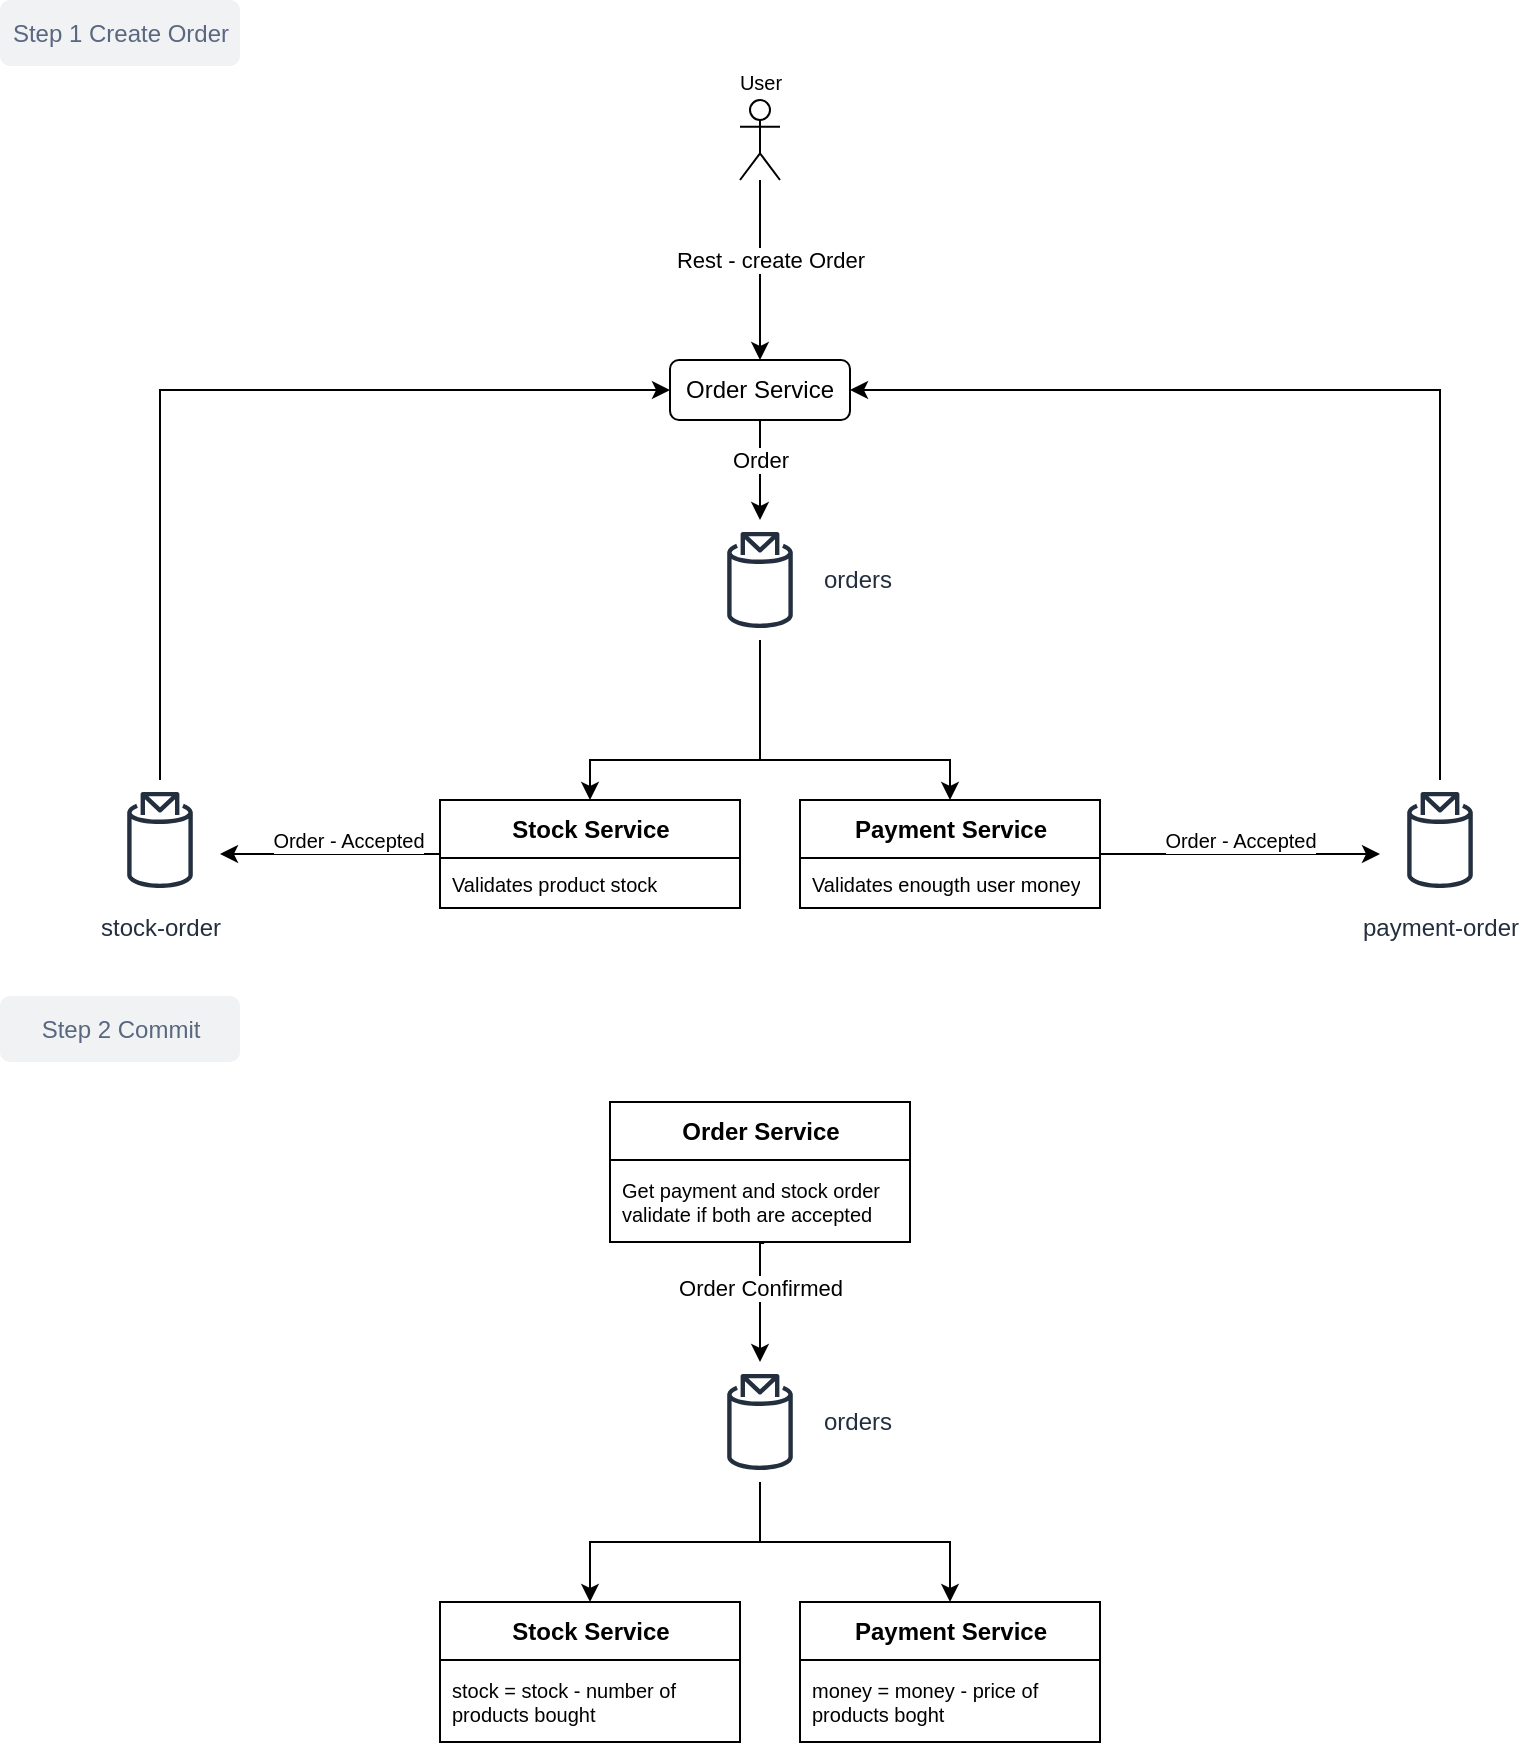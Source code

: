 <mxfile version="16.5.1" type="device"><diagram id="T5eCG_4Z8_t7s0yLGitH" name="Page-1"><mxGraphModel dx="2014" dy="905" grid="0" gridSize="10" guides="1" tooltips="1" connect="1" arrows="1" fold="1" page="1" pageScale="1" pageWidth="810" pageHeight="500" math="0" shadow="0"><root><mxCell id="0"/><mxCell id="1" parent="0"/><mxCell id="01iHxWdmYt7jljt8NstP-11" value="Order" style="edgeStyle=orthogonalEdgeStyle;rounded=0;orthogonalLoop=1;jettySize=auto;html=1;" parent="1" source="01iHxWdmYt7jljt8NstP-1" target="01iHxWdmYt7jljt8NstP-6" edge="1"><mxGeometry x="-0.2" relative="1" as="geometry"><Array as="points"><mxPoint x="380" y="292"/></Array><mxPoint as="offset"/></mxGeometry></mxCell><mxCell id="01iHxWdmYt7jljt8NstP-1" value="Order Service" style="rounded=1;whiteSpace=wrap;html=1;" parent="1" vertex="1"><mxGeometry x="335" y="182" width="90" height="30" as="geometry"/></mxCell><mxCell id="01iHxWdmYt7jljt8NstP-12" style="edgeStyle=orthogonalEdgeStyle;rounded=0;orthogonalLoop=1;jettySize=auto;html=1;entryX=0.5;entryY=0;entryDx=0;entryDy=0;" parent="1" target="01iHxWdmYt7jljt8NstP-22" edge="1"><mxGeometry relative="1" as="geometry"><mxPoint x="380" y="332" as="sourcePoint"/><mxPoint x="480.0" y="197" as="targetPoint"/><Array as="points"><mxPoint x="380" y="382"/><mxPoint x="475" y="382"/></Array></mxGeometry></mxCell><mxCell id="01iHxWdmYt7jljt8NstP-13" style="edgeStyle=orthogonalEdgeStyle;rounded=0;orthogonalLoop=1;jettySize=auto;html=1;entryX=0.5;entryY=0;entryDx=0;entryDy=0;" parent="1" source="01iHxWdmYt7jljt8NstP-6" edge="1"><mxGeometry relative="1" as="geometry"><mxPoint x="295.0" y="402" as="targetPoint"/><Array as="points"><mxPoint x="380" y="382"/><mxPoint x="295" y="382"/></Array></mxGeometry></mxCell><mxCell id="01iHxWdmYt7jljt8NstP-6" value="orders" style="sketch=0;outlineConnect=0;fontColor=#232F3E;gradientColor=none;strokeColor=#232F3E;fillColor=#ffffff;dashed=0;verticalLabelPosition=middle;verticalAlign=middle;align=left;html=1;fontSize=12;fontStyle=0;aspect=fixed;shape=mxgraph.aws4.resourceIcon;resIcon=mxgraph.aws4.topic_2;labelPosition=right;" parent="1" vertex="1"><mxGeometry x="350" y="262" width="60" height="60" as="geometry"/></mxCell><mxCell id="01iHxWdmYt7jljt8NstP-7" value="" style="endArrow=classic;html=1;rounded=0;" parent="1" source="01iHxWdmYt7jljt8NstP-29" edge="1"><mxGeometry width="50" height="50" relative="1" as="geometry"><mxPoint x="385" y="122" as="sourcePoint"/><mxPoint x="380" y="182" as="targetPoint"/></mxGeometry></mxCell><mxCell id="01iHxWdmYt7jljt8NstP-8" value="Rest - create Order" style="edgeLabel;html=1;align=center;verticalAlign=middle;resizable=0;points=[];" parent="01iHxWdmYt7jljt8NstP-7" vertex="1" connectable="0"><mxGeometry x="-0.38" y="2" relative="1" as="geometry"><mxPoint x="3" y="12" as="offset"/></mxGeometry></mxCell><mxCell id="01iHxWdmYt7jljt8NstP-32" value="Order - Accepted" style="edgeStyle=orthogonalEdgeStyle;rounded=0;orthogonalLoop=1;jettySize=auto;html=1;fontSize=10;" parent="1" source="01iHxWdmYt7jljt8NstP-22" target="01iHxWdmYt7jljt8NstP-30" edge="1"><mxGeometry x="-0.001" y="7" relative="1" as="geometry"><Array as="points"><mxPoint x="620" y="429"/><mxPoint x="620" y="429"/></Array><mxPoint as="offset"/></mxGeometry></mxCell><mxCell id="01iHxWdmYt7jljt8NstP-22" value="Payment Service" style="swimlane;fontStyle=1;align=center;verticalAlign=middle;childLayout=stackLayout;horizontal=1;startSize=29;horizontalStack=0;resizeParent=1;resizeParentMax=0;resizeLast=0;collapsible=0;marginBottom=0;html=1;" parent="1" vertex="1"><mxGeometry x="400" y="402" width="150" height="54" as="geometry"/></mxCell><mxCell id="01iHxWdmYt7jljt8NstP-24" value="Validates enougth user money" style="text;html=1;strokeColor=none;fillColor=none;align=left;verticalAlign=middle;spacingLeft=4;spacingRight=4;overflow=hidden;rotatable=0;points=[[0,0.5],[1,0.5]];portConstraint=eastwest;fontSize=10;" parent="01iHxWdmYt7jljt8NstP-22" vertex="1"><mxGeometry y="29" width="150" height="25" as="geometry"/></mxCell><mxCell id="01iHxWdmYt7jljt8NstP-31" style="edgeStyle=orthogonalEdgeStyle;rounded=0;orthogonalLoop=1;jettySize=auto;html=1;fontSize=10;" parent="1" source="01iHxWdmYt7jljt8NstP-25" target="01iHxWdmYt7jljt8NstP-28" edge="1"><mxGeometry relative="1" as="geometry"><mxPoint x="120" y="429" as="targetPoint"/><Array as="points"><mxPoint x="130" y="429"/><mxPoint x="130" y="429"/></Array></mxGeometry></mxCell><mxCell id="01iHxWdmYt7jljt8NstP-33" value="Order - Accepted" style="edgeLabel;html=1;align=center;verticalAlign=middle;resizable=0;points=[];fontSize=10;" parent="01iHxWdmYt7jljt8NstP-31" vertex="1" connectable="0"><mxGeometry x="-0.158" y="1" relative="1" as="geometry"><mxPoint y="-8" as="offset"/></mxGeometry></mxCell><mxCell id="01iHxWdmYt7jljt8NstP-25" value="Stock Service" style="swimlane;fontStyle=1;align=center;verticalAlign=middle;childLayout=stackLayout;horizontal=1;startSize=29;horizontalStack=0;resizeParent=1;resizeParentMax=0;resizeLast=0;collapsible=0;marginBottom=0;html=1;" parent="1" vertex="1"><mxGeometry x="220" y="402" width="150" height="54" as="geometry"/></mxCell><mxCell id="01iHxWdmYt7jljt8NstP-27" value="Validates product stock" style="text;html=1;strokeColor=none;fillColor=none;align=left;verticalAlign=middle;spacingLeft=4;spacingRight=4;overflow=hidden;rotatable=0;points=[[0,0.5],[1,0.5]];portConstraint=eastwest;fontSize=10;" parent="01iHxWdmYt7jljt8NstP-25" vertex="1"><mxGeometry y="29" width="150" height="25" as="geometry"/></mxCell><mxCell id="01iHxWdmYt7jljt8NstP-34" style="edgeStyle=orthogonalEdgeStyle;rounded=0;orthogonalLoop=1;jettySize=auto;html=1;entryX=0;entryY=0.5;entryDx=0;entryDy=0;fontSize=10;" parent="1" source="01iHxWdmYt7jljt8NstP-28" target="01iHxWdmYt7jljt8NstP-1" edge="1"><mxGeometry relative="1" as="geometry"><Array as="points"><mxPoint x="80" y="197"/></Array></mxGeometry></mxCell><mxCell id="01iHxWdmYt7jljt8NstP-28" value="stock-order" style="sketch=0;outlineConnect=0;fontColor=#232F3E;gradientColor=none;strokeColor=#232F3E;fillColor=#ffffff;dashed=0;verticalLabelPosition=bottom;verticalAlign=top;align=center;html=1;fontSize=12;fontStyle=0;aspect=fixed;shape=mxgraph.aws4.resourceIcon;resIcon=mxgraph.aws4.topic_2;labelPosition=center;" parent="1" vertex="1"><mxGeometry x="50" y="392" width="60" height="60" as="geometry"/></mxCell><mxCell id="01iHxWdmYt7jljt8NstP-29" value="User" style="shape=umlActor;verticalLabelPosition=top;verticalAlign=bottom;html=1;outlineConnect=0;fontSize=10;labelPosition=center;align=center;" parent="1" vertex="1"><mxGeometry x="370" y="52" width="20" height="40" as="geometry"/></mxCell><mxCell id="01iHxWdmYt7jljt8NstP-35" style="edgeStyle=orthogonalEdgeStyle;rounded=0;orthogonalLoop=1;jettySize=auto;html=1;entryX=1;entryY=0.5;entryDx=0;entryDy=0;fontSize=10;" parent="1" source="01iHxWdmYt7jljt8NstP-30" target="01iHxWdmYt7jljt8NstP-1" edge="1"><mxGeometry relative="1" as="geometry"><Array as="points"><mxPoint x="720" y="197"/></Array></mxGeometry></mxCell><mxCell id="01iHxWdmYt7jljt8NstP-30" value="payment-order" style="sketch=0;outlineConnect=0;fontColor=#232F3E;gradientColor=none;strokeColor=#232F3E;fillColor=#ffffff;dashed=0;verticalLabelPosition=bottom;verticalAlign=top;align=center;html=1;fontSize=12;fontStyle=0;aspect=fixed;shape=mxgraph.aws4.resourceIcon;resIcon=mxgraph.aws4.topic_2;labelPosition=center;" parent="1" vertex="1"><mxGeometry x="690" y="392" width="60" height="60" as="geometry"/></mxCell><mxCell id="01iHxWdmYt7jljt8NstP-36" value="Step 1 Create Order" style="rounded=1;align=center;fillColor=#F1F2F4;strokeColor=none;html=1;fontColor=#596780;fontSize=12" parent="1" vertex="1"><mxGeometry y="2" width="120" height="33" as="geometry"/></mxCell><mxCell id="01iHxWdmYt7jljt8NstP-71" value="Order Confirmed" style="edgeStyle=orthogonalEdgeStyle;rounded=0;orthogonalLoop=1;jettySize=auto;html=1;exitX=0.514;exitY=1.012;exitDx=0;exitDy=0;exitPerimeter=0;" parent="1" source="01iHxWdmYt7jljt8NstP-80" target="01iHxWdmYt7jljt8NstP-74" edge="1"><mxGeometry x="-0.2" relative="1" as="geometry"><Array as="points"><mxPoint x="380" y="623"/></Array><mxPoint as="offset"/><mxPoint x="380.0" y="633" as="sourcePoint"/></mxGeometry></mxCell><mxCell id="01iHxWdmYt7jljt8NstP-72" style="edgeStyle=orthogonalEdgeStyle;rounded=0;orthogonalLoop=1;jettySize=auto;html=1;entryX=0.5;entryY=0;entryDx=0;entryDy=0;" parent="1" target="01iHxWdmYt7jljt8NstP-75" edge="1"><mxGeometry relative="1" as="geometry"><mxPoint x="380.0" y="753" as="sourcePoint"/><mxPoint x="480.0" y="618" as="targetPoint"/><Array as="points"><mxPoint x="380" y="773"/><mxPoint x="475" y="773"/></Array></mxGeometry></mxCell><mxCell id="01iHxWdmYt7jljt8NstP-73" style="edgeStyle=orthogonalEdgeStyle;rounded=0;orthogonalLoop=1;jettySize=auto;html=1;entryX=0.5;entryY=0;entryDx=0;entryDy=0;" parent="1" source="01iHxWdmYt7jljt8NstP-74" target="01iHxWdmYt7jljt8NstP-77" edge="1"><mxGeometry relative="1" as="geometry"><mxPoint x="295.0" y="823" as="targetPoint"/><Array as="points"><mxPoint x="380" y="773"/><mxPoint x="295" y="773"/></Array></mxGeometry></mxCell><mxCell id="01iHxWdmYt7jljt8NstP-74" value="orders" style="sketch=0;outlineConnect=0;fontColor=#232F3E;gradientColor=none;strokeColor=#232F3E;fillColor=#ffffff;dashed=0;verticalLabelPosition=middle;verticalAlign=middle;align=left;html=1;fontSize=12;fontStyle=0;aspect=fixed;shape=mxgraph.aws4.resourceIcon;resIcon=mxgraph.aws4.topic_2;labelPosition=right;" parent="1" vertex="1"><mxGeometry x="350" y="683" width="60" height="60" as="geometry"/></mxCell><mxCell id="01iHxWdmYt7jljt8NstP-75" value="Payment Service" style="swimlane;fontStyle=1;align=center;verticalAlign=middle;childLayout=stackLayout;horizontal=1;startSize=29;horizontalStack=0;resizeParent=1;resizeParentMax=0;resizeLast=0;collapsible=0;marginBottom=0;html=1;" parent="1" vertex="1"><mxGeometry x="400" y="803" width="150" height="70" as="geometry"/></mxCell><mxCell id="01iHxWdmYt7jljt8NstP-76" value="money = money - price of products boght&amp;nbsp;" style="text;html=1;strokeColor=none;fillColor=none;align=left;verticalAlign=middle;spacingLeft=4;spacingRight=4;overflow=hidden;rotatable=0;points=[[0,0.5],[1,0.5]];portConstraint=eastwest;fontSize=10;whiteSpace=wrap;" parent="01iHxWdmYt7jljt8NstP-75" vertex="1"><mxGeometry y="29" width="150" height="41" as="geometry"/></mxCell><mxCell id="01iHxWdmYt7jljt8NstP-77" value="Stock Service" style="swimlane;fontStyle=1;align=center;verticalAlign=middle;childLayout=stackLayout;horizontal=1;startSize=29;horizontalStack=0;resizeParent=1;resizeParentMax=0;resizeLast=0;collapsible=0;marginBottom=0;html=1;" parent="1" vertex="1"><mxGeometry x="220" y="803" width="150" height="70" as="geometry"/></mxCell><mxCell id="01iHxWdmYt7jljt8NstP-78" value="stock = stock - number of products bought" style="text;html=1;strokeColor=none;fillColor=none;align=left;verticalAlign=middle;spacingLeft=4;spacingRight=4;overflow=hidden;rotatable=0;points=[[0,0.5],[1,0.5]];portConstraint=eastwest;fontSize=10;whiteSpace=wrap;" parent="01iHxWdmYt7jljt8NstP-77" vertex="1"><mxGeometry y="29" width="150" height="41" as="geometry"/></mxCell><mxCell id="01iHxWdmYt7jljt8NstP-79" value="Order Service" style="swimlane;fontStyle=1;align=center;verticalAlign=middle;childLayout=stackLayout;horizontal=1;startSize=29;horizontalStack=0;resizeParent=1;resizeParentMax=0;resizeLast=0;collapsible=0;marginBottom=0;html=1;" parent="1" vertex="1"><mxGeometry x="305" y="553" width="150" height="70" as="geometry"/></mxCell><mxCell id="01iHxWdmYt7jljt8NstP-80" value="Get payment and stock order validate if both are accepted" style="text;html=1;strokeColor=none;fillColor=none;align=left;verticalAlign=middle;spacingLeft=4;spacingRight=4;overflow=hidden;rotatable=0;points=[[0,0.5],[1,0.5]];portConstraint=eastwest;fontSize=10;whiteSpace=wrap;" parent="01iHxWdmYt7jljt8NstP-79" vertex="1"><mxGeometry y="29" width="150" height="41" as="geometry"/></mxCell><mxCell id="01iHxWdmYt7jljt8NstP-81" value="Step 2 Commit" style="rounded=1;align=center;fillColor=#F1F2F4;strokeColor=none;html=1;fontColor=#596780;fontSize=12" parent="1" vertex="1"><mxGeometry y="500" width="120" height="33" as="geometry"/></mxCell></root></mxGraphModel></diagram></mxfile>